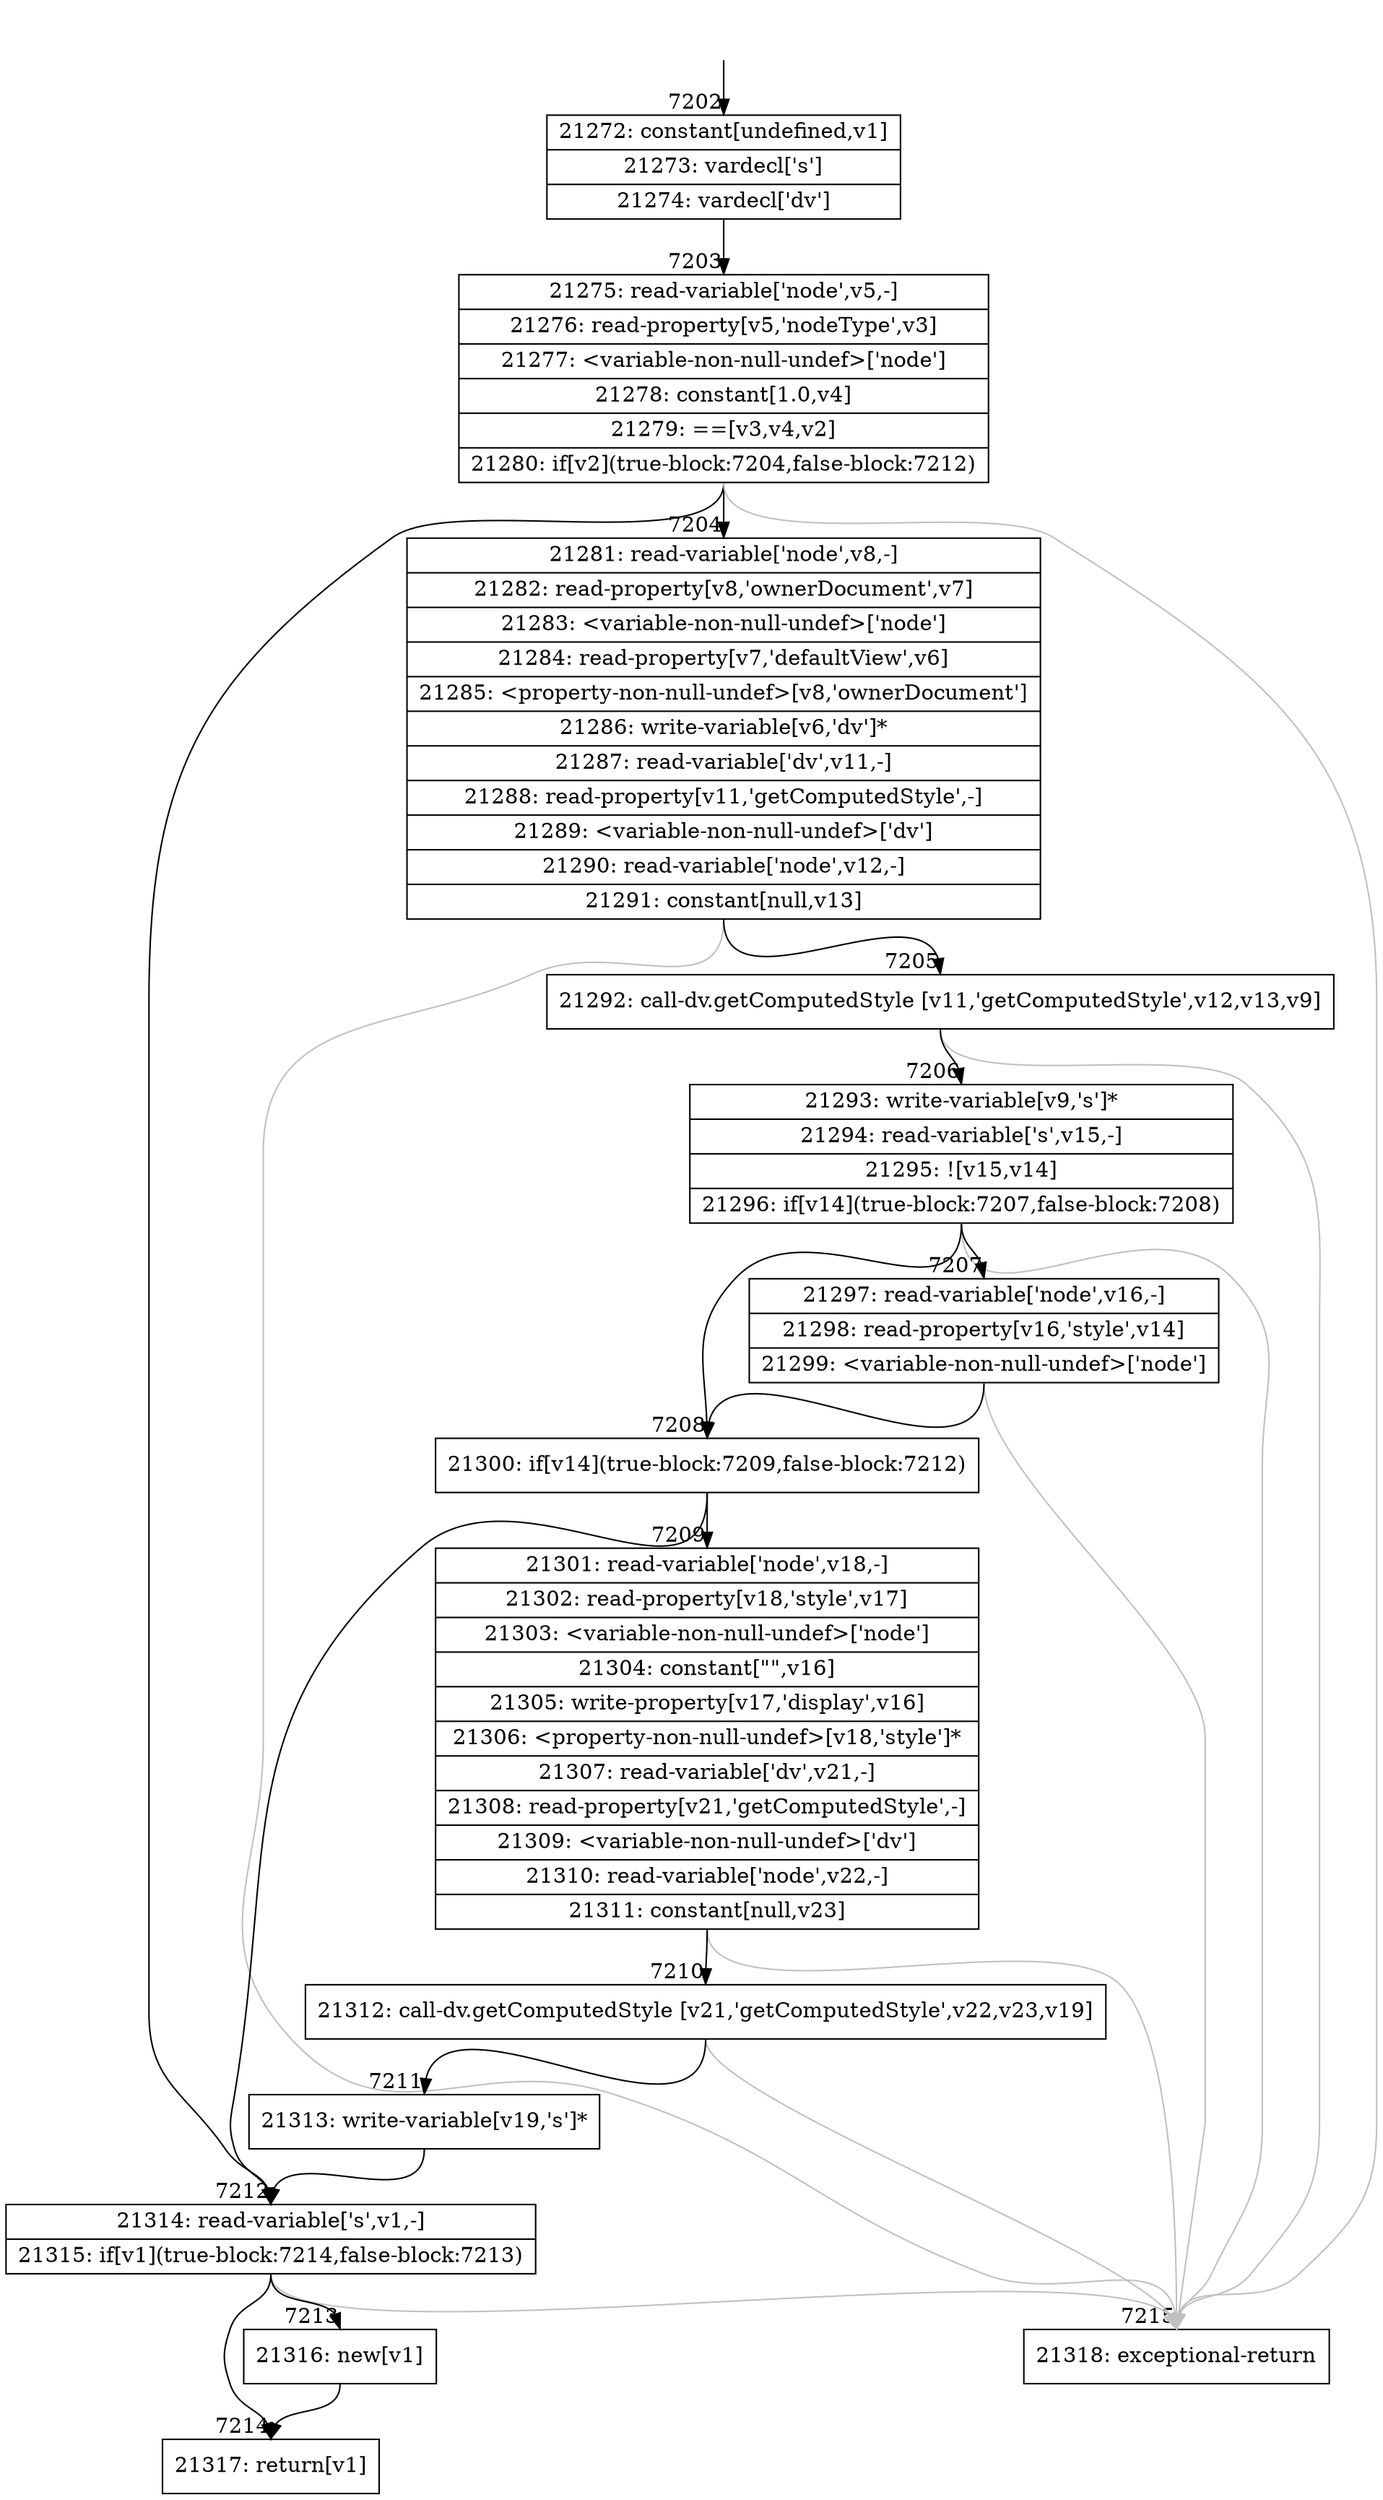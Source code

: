 digraph {
rankdir="TD"
BB_entry499[shape=none,label=""];
BB_entry499 -> BB7202 [tailport=s, headport=n, headlabel="    7202"]
BB7202 [shape=record label="{21272: constant[undefined,v1]|21273: vardecl['s']|21274: vardecl['dv']}" ] 
BB7202 -> BB7203 [tailport=s, headport=n, headlabel="      7203"]
BB7203 [shape=record label="{21275: read-variable['node',v5,-]|21276: read-property[v5,'nodeType',v3]|21277: \<variable-non-null-undef\>['node']|21278: constant[1.0,v4]|21279: ==[v3,v4,v2]|21280: if[v2](true-block:7204,false-block:7212)}" ] 
BB7203 -> BB7204 [tailport=s, headport=n, headlabel="      7204"]
BB7203 -> BB7212 [tailport=s, headport=n, headlabel="      7212"]
BB7203 -> BB7215 [tailport=s, headport=n, color=gray, headlabel="      7215"]
BB7204 [shape=record label="{21281: read-variable['node',v8,-]|21282: read-property[v8,'ownerDocument',v7]|21283: \<variable-non-null-undef\>['node']|21284: read-property[v7,'defaultView',v6]|21285: \<property-non-null-undef\>[v8,'ownerDocument']|21286: write-variable[v6,'dv']*|21287: read-variable['dv',v11,-]|21288: read-property[v11,'getComputedStyle',-]|21289: \<variable-non-null-undef\>['dv']|21290: read-variable['node',v12,-]|21291: constant[null,v13]}" ] 
BB7204 -> BB7205 [tailport=s, headport=n, headlabel="      7205"]
BB7204 -> BB7215 [tailport=s, headport=n, color=gray]
BB7205 [shape=record label="{21292: call-dv.getComputedStyle [v11,'getComputedStyle',v12,v13,v9]}" ] 
BB7205 -> BB7206 [tailport=s, headport=n, headlabel="      7206"]
BB7205 -> BB7215 [tailport=s, headport=n, color=gray]
BB7206 [shape=record label="{21293: write-variable[v9,'s']*|21294: read-variable['s',v15,-]|21295: ![v15,v14]|21296: if[v14](true-block:7207,false-block:7208)}" ] 
BB7206 -> BB7208 [tailport=s, headport=n, headlabel="      7208"]
BB7206 -> BB7207 [tailport=s, headport=n, headlabel="      7207"]
BB7206 -> BB7215 [tailport=s, headport=n, color=gray]
BB7207 [shape=record label="{21297: read-variable['node',v16,-]|21298: read-property[v16,'style',v14]|21299: \<variable-non-null-undef\>['node']}" ] 
BB7207 -> BB7208 [tailport=s, headport=n]
BB7207 -> BB7215 [tailport=s, headport=n, color=gray]
BB7208 [shape=record label="{21300: if[v14](true-block:7209,false-block:7212)}" ] 
BB7208 -> BB7209 [tailport=s, headport=n, headlabel="      7209"]
BB7208 -> BB7212 [tailport=s, headport=n]
BB7209 [shape=record label="{21301: read-variable['node',v18,-]|21302: read-property[v18,'style',v17]|21303: \<variable-non-null-undef\>['node']|21304: constant[\"\",v16]|21305: write-property[v17,'display',v16]|21306: \<property-non-null-undef\>[v18,'style']*|21307: read-variable['dv',v21,-]|21308: read-property[v21,'getComputedStyle',-]|21309: \<variable-non-null-undef\>['dv']|21310: read-variable['node',v22,-]|21311: constant[null,v23]}" ] 
BB7209 -> BB7210 [tailport=s, headport=n, headlabel="      7210"]
BB7209 -> BB7215 [tailport=s, headport=n, color=gray]
BB7210 [shape=record label="{21312: call-dv.getComputedStyle [v21,'getComputedStyle',v22,v23,v19]}" ] 
BB7210 -> BB7211 [tailport=s, headport=n, headlabel="      7211"]
BB7210 -> BB7215 [tailport=s, headport=n, color=gray]
BB7211 [shape=record label="{21313: write-variable[v19,'s']*}" ] 
BB7211 -> BB7212 [tailport=s, headport=n]
BB7212 [shape=record label="{21314: read-variable['s',v1,-]|21315: if[v1](true-block:7214,false-block:7213)}" ] 
BB7212 -> BB7214 [tailport=s, headport=n, headlabel="      7214"]
BB7212 -> BB7213 [tailport=s, headport=n, headlabel="      7213"]
BB7212 -> BB7215 [tailport=s, headport=n, color=gray]
BB7213 [shape=record label="{21316: new[v1]}" ] 
BB7213 -> BB7214 [tailport=s, headport=n]
BB7214 [shape=record label="{21317: return[v1]}" ] 
BB7215 [shape=record label="{21318: exceptional-return}" ] 
//#$~ 10080
}
